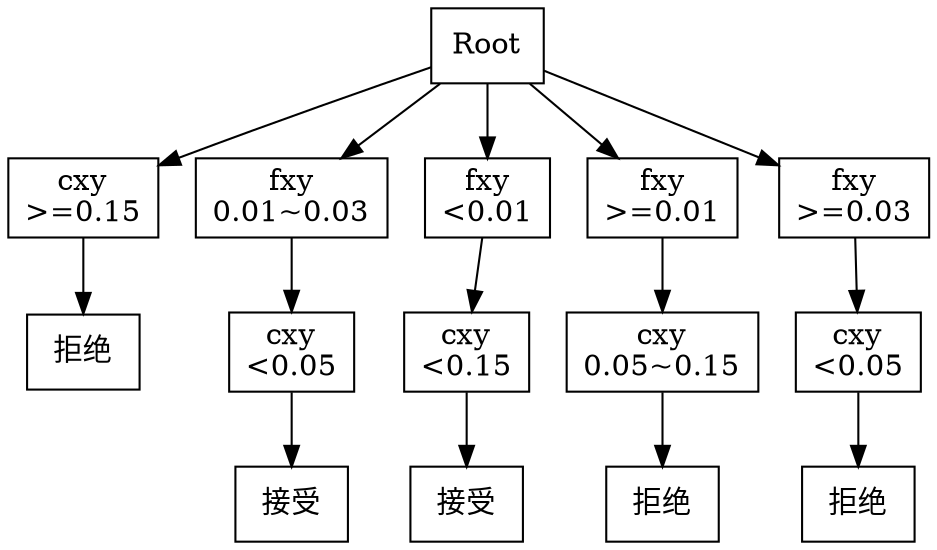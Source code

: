digraph {
	Root [label=Root shape=box]
	"Rootcxy
>=0.15" [label="cxy
>=0.15" shape=box]
	Root -> "Rootcxy
>=0.15"
	"3e28217449532f0985403ccc8863e615b39b719dbe68543fdfecdcd35a7d4e24" [label="拒绝" shape=box]
	"Rootcxy
>=0.15" -> "3e28217449532f0985403ccc8863e615b39b719dbe68543fdfecdcd35a7d4e24"
	"Rootfxy
0.01~0.03" [label="fxy
0.01~0.03" shape=box]
	Root -> "Rootfxy
0.01~0.03"
	"Rootfxy
0.01~0.03cxy
<0.05" [label="cxy
<0.05" shape=box]
	"Rootfxy
0.01~0.03" -> "Rootfxy
0.01~0.03cxy
<0.05"
	"9c85f59bec324b5516cfe379e7464a0ab8c4c99d15c7c74019898dc8c0fff31c" [label="接受" shape=box]
	"Rootfxy
0.01~0.03cxy
<0.05" -> "9c85f59bec324b5516cfe379e7464a0ab8c4c99d15c7c74019898dc8c0fff31c"
	"Rootfxy
<0.01" [label="fxy
<0.01" shape=box]
	Root -> "Rootfxy
<0.01"
	"Rootfxy
<0.01cxy
<0.15" [label="cxy
<0.15" shape=box]
	"Rootfxy
<0.01" -> "Rootfxy
<0.01cxy
<0.15"
	c152a209c5ce664bb03dbb17936fa4d871cdbff895eace47431bed491bc925f1 [label="接受" shape=box]
	"Rootfxy
<0.01cxy
<0.15" -> c152a209c5ce664bb03dbb17936fa4d871cdbff895eace47431bed491bc925f1
	"Rootfxy
>=0.01" [label="fxy
>=0.01" shape=box]
	Root -> "Rootfxy
>=0.01"
	"Rootfxy
>=0.01cxy
0.05~0.15" [label="cxy
0.05~0.15" shape=box]
	"Rootfxy
>=0.01" -> "Rootfxy
>=0.01cxy
0.05~0.15"
	dce3ecd3620d5edd62df9b310ef28463c64e450fb718f3fd3e09cd98b779e637 [label="拒绝" shape=box]
	"Rootfxy
>=0.01cxy
0.05~0.15" -> dce3ecd3620d5edd62df9b310ef28463c64e450fb718f3fd3e09cd98b779e637
	"Rootfxy
>=0.03" [label="fxy
>=0.03" shape=box]
	Root -> "Rootfxy
>=0.03"
	"Rootfxy
>=0.03cxy
<0.05" [label="cxy
<0.05" shape=box]
	"Rootfxy
>=0.03" -> "Rootfxy
>=0.03cxy
<0.05"
	"62b2ff64f3ca0e5157ee2c7b06cb9571911734c3fee1885734051889e76b12f7" [label="拒绝" shape=box]
	"Rootfxy
>=0.03cxy
<0.05" -> "62b2ff64f3ca0e5157ee2c7b06cb9571911734c3fee1885734051889e76b12f7"
}
